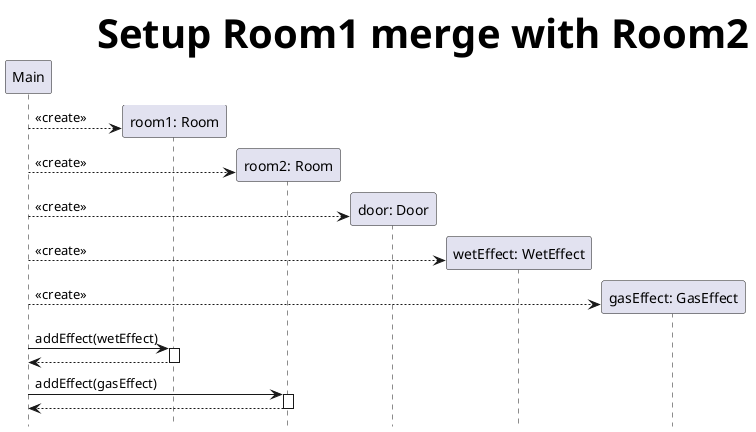@startuml RoomsMergeWithWetAndGas
skinparam headerFontSize 40
skinparam HeaderFontColor #000000
skinparam HeaderFontStyle bold
header Setup Room1 merge with Room2
hide footbox

participant M as "Main"

create R1 as "room1: Room"
M --> R1 : <<create>>

create R2 as "room2: Room"
M --> R2 : <<create>>

create D as "door: Door"
M --> D : <<create>>



create W as "wetEffect: WetEffect"
M --> W : <<create>>

create G as "gasEffect: GasEffect"
M --> G : <<create>>

M -> R1 ++: addEffect(wetEffect)
return
M -> R2 ++: addEffect(gasEffect)
return

@enduml
